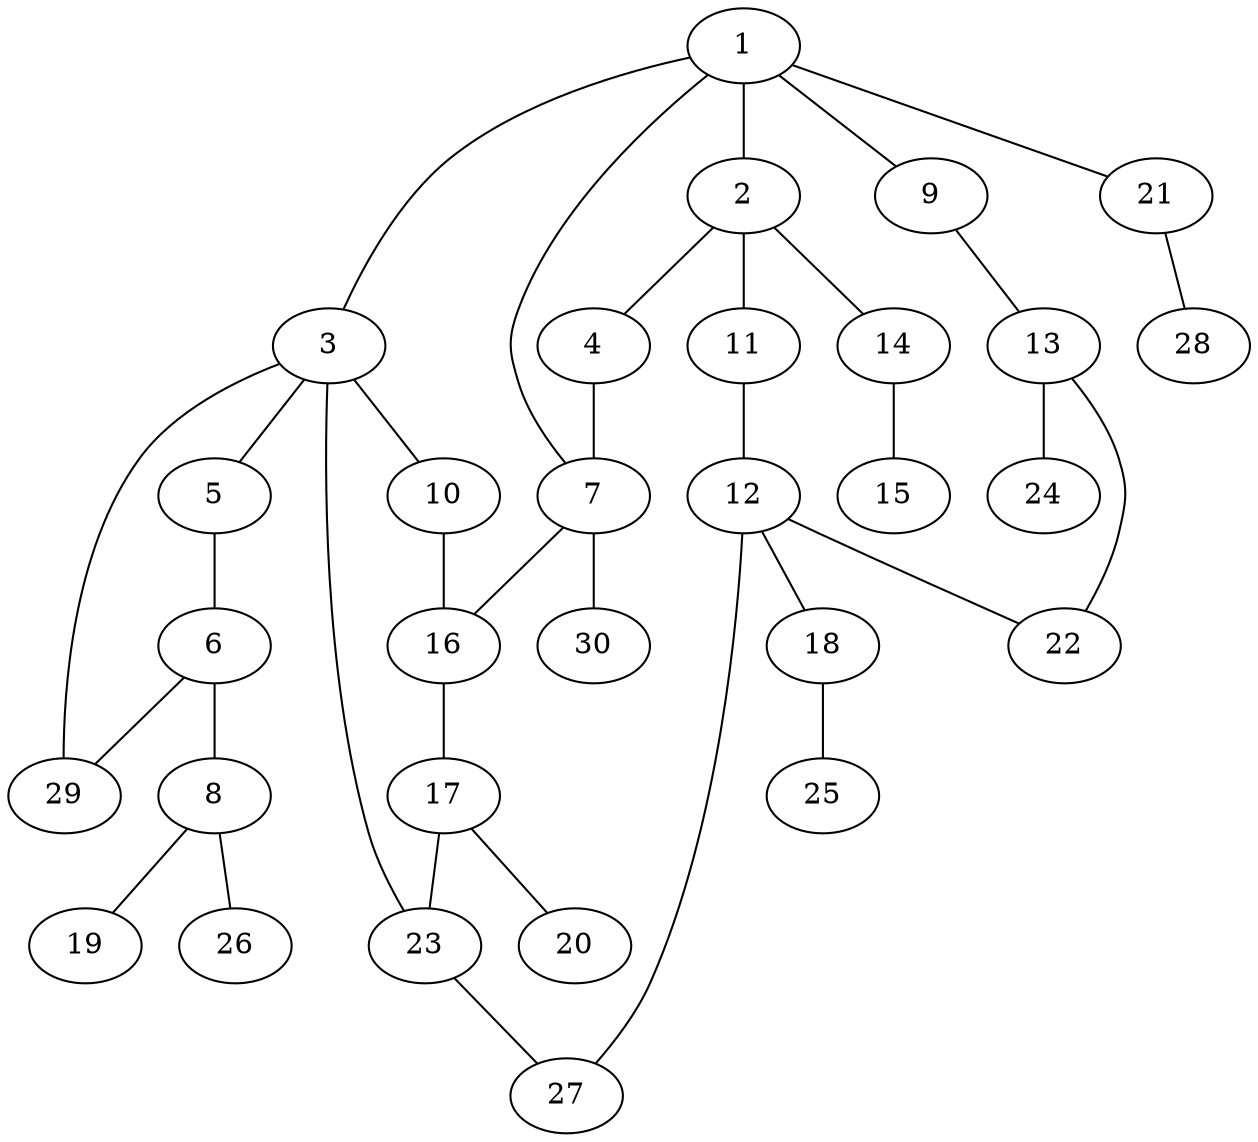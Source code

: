 graph graphname {1--2
1--3
1--7
1--9
1--21
2--4
2--11
2--14
3--5
3--10
3--23
3--29
4--7
5--6
6--8
6--29
7--16
7--30
8--19
8--26
9--13
10--16
11--12
12--18
12--22
12--27
13--22
13--24
14--15
16--17
17--20
17--23
18--25
21--28
23--27
}